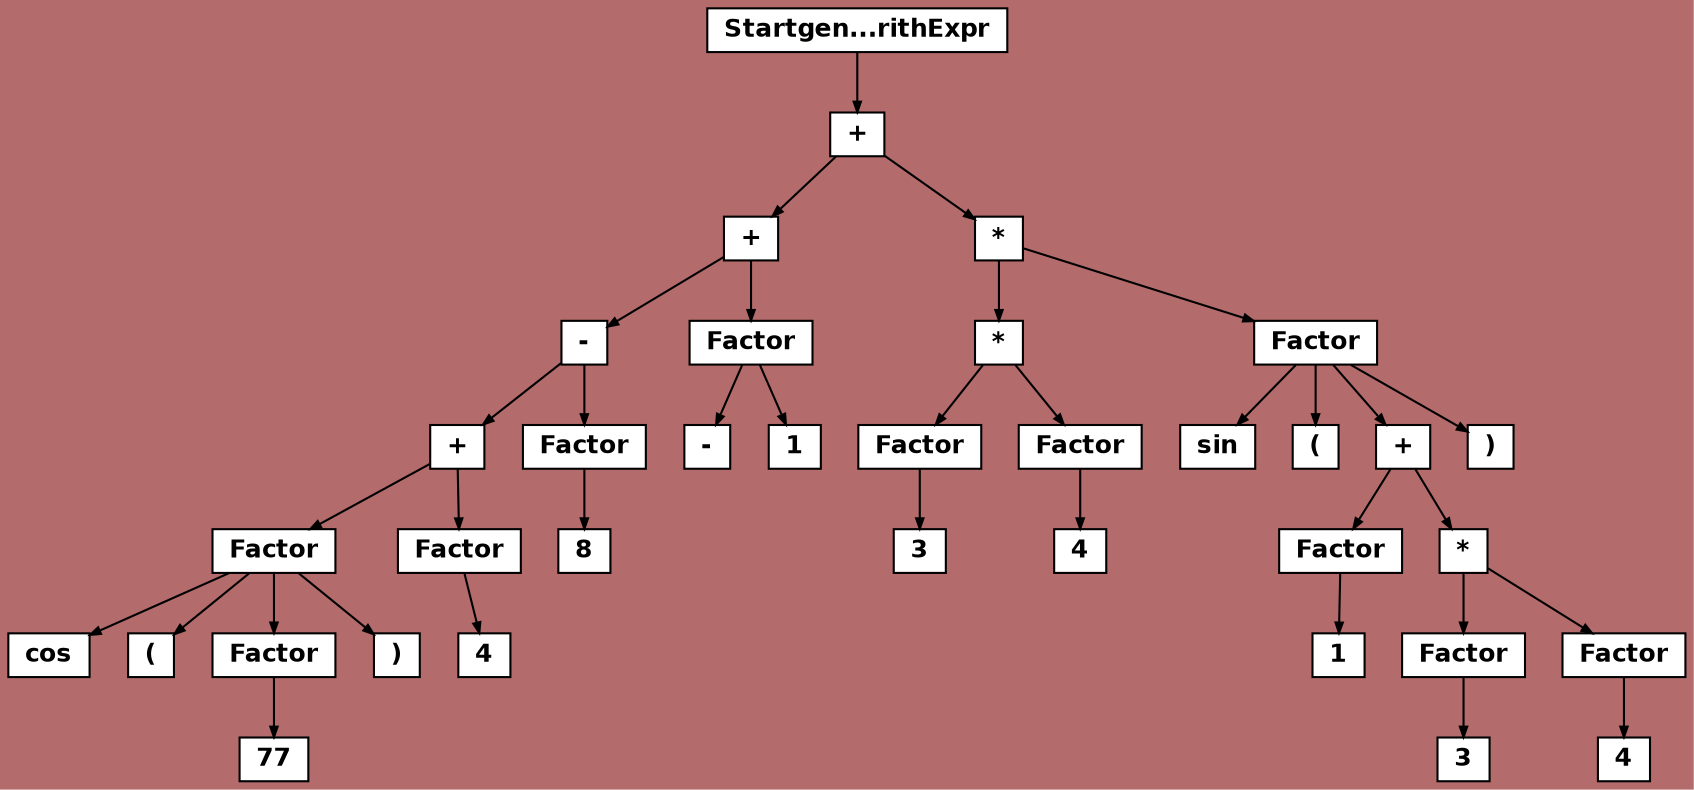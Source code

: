 digraph {

	ordering=out;
	ranksep=.4;
	bgcolor="0 .4 .7"; node [shape=box, fixedsize=false, fontsize=12, fontname="Helvetica-bold", fontcolor="black"
		width=.25, height=.25, color="black", fillcolor="white", style="filled, solid, regular"];
	edge [arrowsize=.5, color="black", style="regular"]

  n0 [label="Startgen...rithExpr"];
  n1 [label="+"];
  n1 [label="+"];
  n2 [label="+"];
  n2 [label="+"];
  n3 [label="-"];
  n3 [label="-"];
  n4 [label="+"];
  n4 [label="+"];
  n5 [label="Factor"];
  n5 [label="Factor"];
  n6 [label="cos"];
  n7 [label="("];
  n8 [label="Factor"];
  n8 [label="Factor"];
  n9 [label="77"];
  n10 [label=")"];
  n11 [label="Factor"];
  n11 [label="Factor"];
  n12 [label="4"];
  n13 [label="Factor"];
  n13 [label="Factor"];
  n14 [label="8"];
  n15 [label="Factor"];
  n15 [label="Factor"];
  n16 [label="-"];
  n17 [label="1"];
  n18 [label="*"];
  n18 [label="*"];
  n19 [label="*"];
  n19 [label="*"];
  n20 [label="Factor"];
  n20 [label="Factor"];
  n21 [label="3"];
  n22 [label="Factor"];
  n22 [label="Factor"];
  n23 [label="4"];
  n24 [label="Factor"];
  n24 [label="Factor"];
  n25 [label="sin"];
  n26 [label="("];
  n27 [label="+"];
  n27 [label="+"];
  n28 [label="Factor"];
  n28 [label="Factor"];
  n29 [label="1"];
  n30 [label="*"];
  n30 [label="*"];
  n31 [label="Factor"];
  n31 [label="Factor"];
  n32 [label="3"];
  n33 [label="Factor"];
  n33 [label="Factor"];
  n34 [label="4"];
  n35 [label=")"];

  n0 -> n1 // "Startgen...rithExpr" -> "+"
  n1 -> n2 // "+" -> "+"
  n2 -> n3 // "+" -> "-"
  n3 -> n4 // "-" -> "+"
  n4 -> n5 // "+" -> "Factor"
  n5 -> n6 // "Factor" -> "cos"
  n5 -> n7 // "Factor" -> "("
  n5 -> n8 // "Factor" -> "Factor"
  n8 -> n9 // "Factor" -> "77"
  n5 -> n10 // "Factor" -> ")"
  n4 -> n11 // "+" -> "Factor"
  n11 -> n12 // "Factor" -> "4"
  n3 -> n13 // "-" -> "Factor"
  n13 -> n14 // "Factor" -> "8"
  n2 -> n15 // "+" -> "Factor"
  n15 -> n16 // "Factor" -> "-"
  n15 -> n17 // "Factor" -> "1"
  n1 -> n18 // "+" -> "*"
  n18 -> n19 // "*" -> "*"
  n19 -> n20 // "*" -> "Factor"
  n20 -> n21 // "Factor" -> "3"
  n19 -> n22 // "*" -> "Factor"
  n22 -> n23 // "Factor" -> "4"
  n18 -> n24 // "*" -> "Factor"
  n24 -> n25 // "Factor" -> "sin"
  n24 -> n26 // "Factor" -> "("
  n24 -> n27 // "Factor" -> "+"
  n27 -> n28 // "+" -> "Factor"
  n28 -> n29 // "Factor" -> "1"
  n27 -> n30 // "+" -> "*"
  n30 -> n31 // "*" -> "Factor"
  n31 -> n32 // "Factor" -> "3"
  n30 -> n33 // "*" -> "Factor"
  n33 -> n34 // "Factor" -> "4"
  n24 -> n35 // "Factor" -> ")"

}
